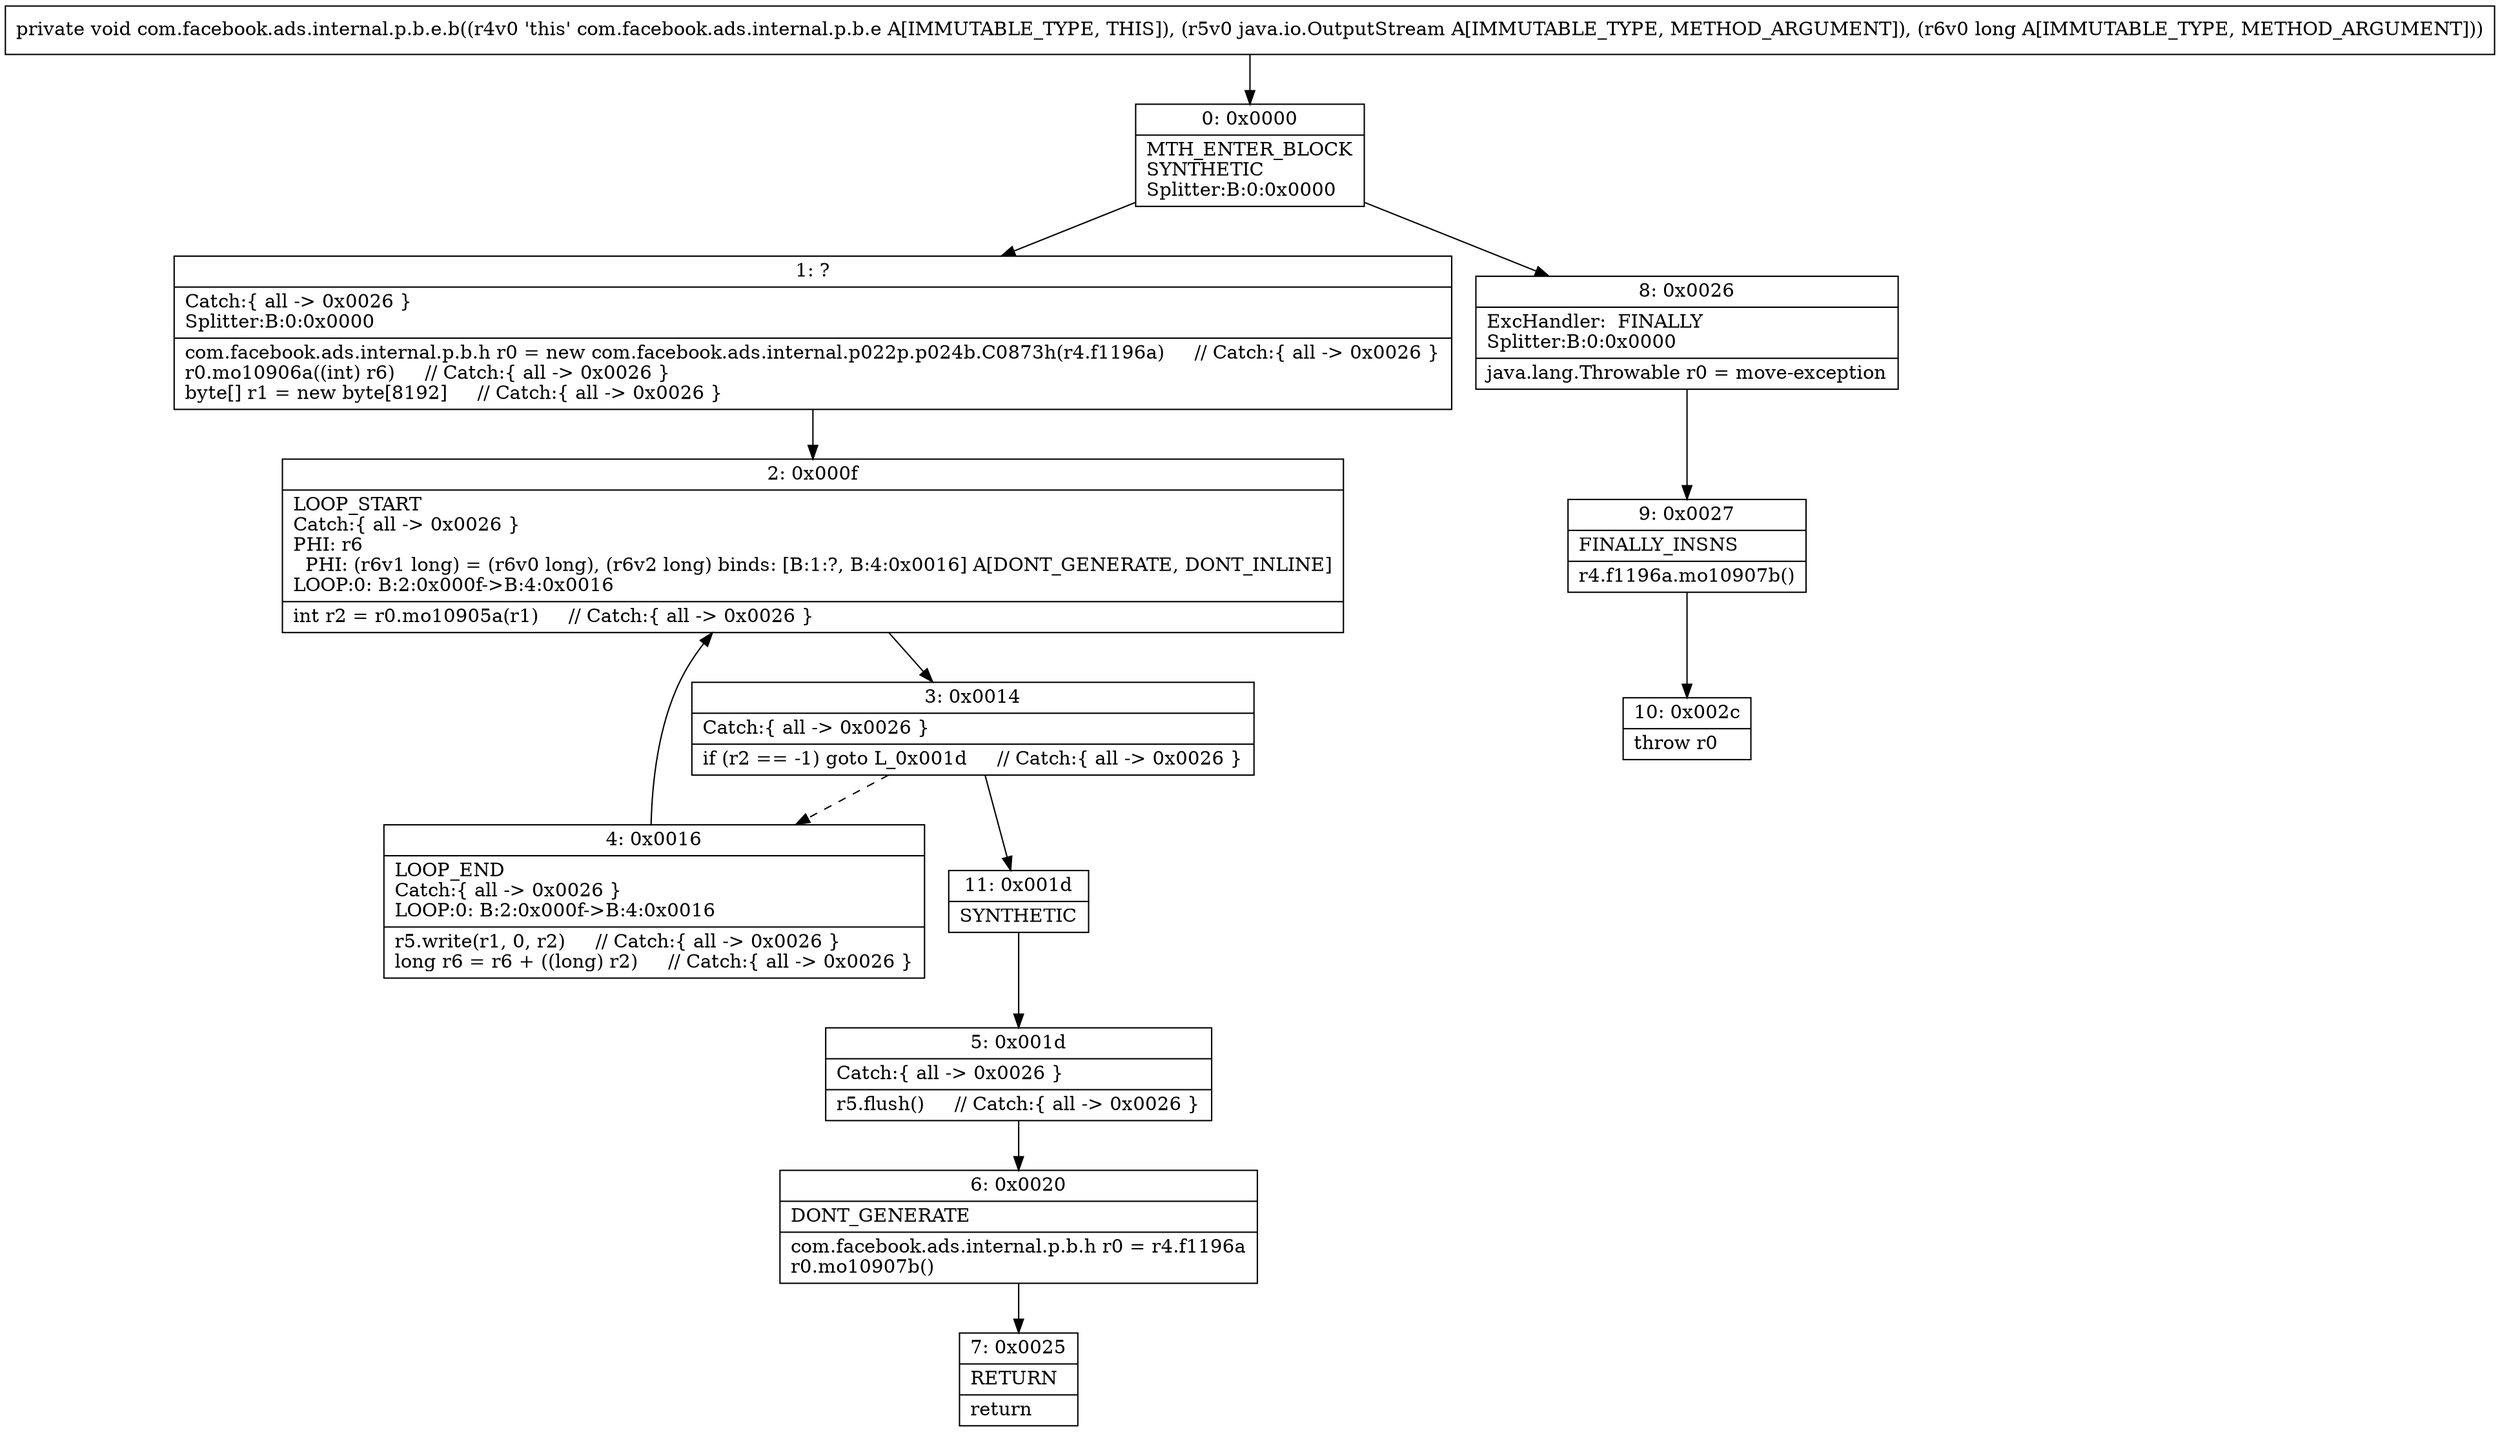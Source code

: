 digraph "CFG forcom.facebook.ads.internal.p.b.e.b(Ljava\/io\/OutputStream;J)V" {
Node_0 [shape=record,label="{0\:\ 0x0000|MTH_ENTER_BLOCK\lSYNTHETIC\lSplitter:B:0:0x0000\l}"];
Node_1 [shape=record,label="{1\:\ ?|Catch:\{ all \-\> 0x0026 \}\lSplitter:B:0:0x0000\l|com.facebook.ads.internal.p.b.h r0 = new com.facebook.ads.internal.p022p.p024b.C0873h(r4.f1196a)     \/\/ Catch:\{ all \-\> 0x0026 \}\lr0.mo10906a((int) r6)     \/\/ Catch:\{ all \-\> 0x0026 \}\lbyte[] r1 = new byte[8192]     \/\/ Catch:\{ all \-\> 0x0026 \}\l}"];
Node_2 [shape=record,label="{2\:\ 0x000f|LOOP_START\lCatch:\{ all \-\> 0x0026 \}\lPHI: r6 \l  PHI: (r6v1 long) = (r6v0 long), (r6v2 long) binds: [B:1:?, B:4:0x0016] A[DONT_GENERATE, DONT_INLINE]\lLOOP:0: B:2:0x000f\-\>B:4:0x0016\l|int r2 = r0.mo10905a(r1)     \/\/ Catch:\{ all \-\> 0x0026 \}\l}"];
Node_3 [shape=record,label="{3\:\ 0x0014|Catch:\{ all \-\> 0x0026 \}\l|if (r2 == \-1) goto L_0x001d     \/\/ Catch:\{ all \-\> 0x0026 \}\l}"];
Node_4 [shape=record,label="{4\:\ 0x0016|LOOP_END\lCatch:\{ all \-\> 0x0026 \}\lLOOP:0: B:2:0x000f\-\>B:4:0x0016\l|r5.write(r1, 0, r2)     \/\/ Catch:\{ all \-\> 0x0026 \}\llong r6 = r6 + ((long) r2)     \/\/ Catch:\{ all \-\> 0x0026 \}\l}"];
Node_5 [shape=record,label="{5\:\ 0x001d|Catch:\{ all \-\> 0x0026 \}\l|r5.flush()     \/\/ Catch:\{ all \-\> 0x0026 \}\l}"];
Node_6 [shape=record,label="{6\:\ 0x0020|DONT_GENERATE\l|com.facebook.ads.internal.p.b.h r0 = r4.f1196a\lr0.mo10907b()\l}"];
Node_7 [shape=record,label="{7\:\ 0x0025|RETURN\l|return\l}"];
Node_8 [shape=record,label="{8\:\ 0x0026|ExcHandler:  FINALLY\lSplitter:B:0:0x0000\l|java.lang.Throwable r0 = move\-exception\l}"];
Node_9 [shape=record,label="{9\:\ 0x0027|FINALLY_INSNS\l|r4.f1196a.mo10907b()\l}"];
Node_10 [shape=record,label="{10\:\ 0x002c|throw r0\l}"];
Node_11 [shape=record,label="{11\:\ 0x001d|SYNTHETIC\l}"];
MethodNode[shape=record,label="{private void com.facebook.ads.internal.p.b.e.b((r4v0 'this' com.facebook.ads.internal.p.b.e A[IMMUTABLE_TYPE, THIS]), (r5v0 java.io.OutputStream A[IMMUTABLE_TYPE, METHOD_ARGUMENT]), (r6v0 long A[IMMUTABLE_TYPE, METHOD_ARGUMENT])) }"];
MethodNode -> Node_0;
Node_0 -> Node_1;
Node_0 -> Node_8;
Node_1 -> Node_2;
Node_2 -> Node_3;
Node_3 -> Node_4[style=dashed];
Node_3 -> Node_11;
Node_4 -> Node_2;
Node_5 -> Node_6;
Node_6 -> Node_7;
Node_8 -> Node_9;
Node_9 -> Node_10;
Node_11 -> Node_5;
}

